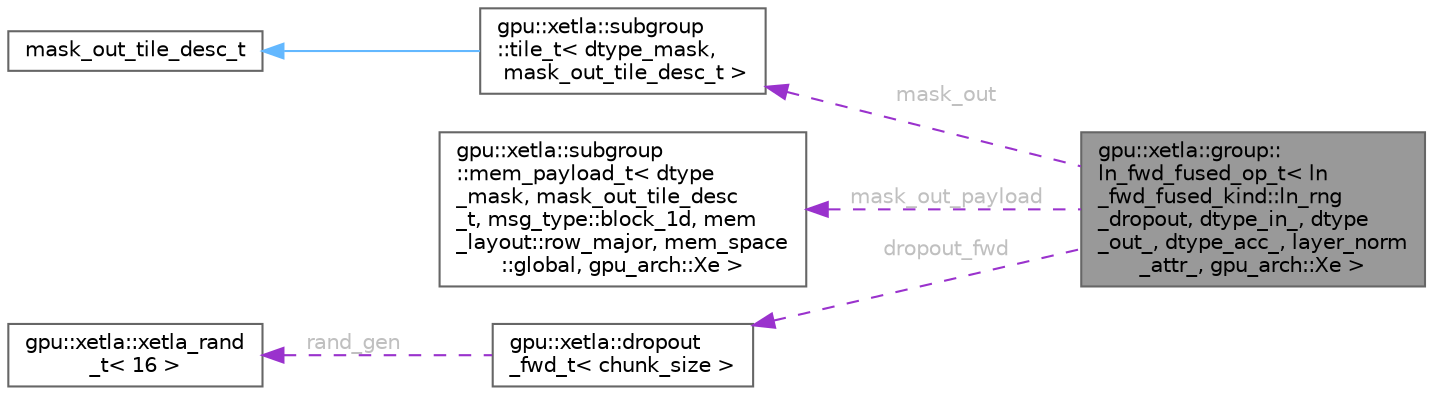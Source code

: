 digraph "gpu::xetla::group::ln_fwd_fused_op_t&lt; ln_fwd_fused_kind::ln_rng_dropout, dtype_in_, dtype_out_, dtype_acc_, layer_norm_attr_, gpu_arch::Xe &gt;"
{
 // LATEX_PDF_SIZE
  bgcolor="transparent";
  edge [fontname=Helvetica,fontsize=10,labelfontname=Helvetica,labelfontsize=10];
  node [fontname=Helvetica,fontsize=10,shape=box,height=0.2,width=0.4];
  rankdir="LR";
  Node1 [id="Node000001",label="gpu::xetla::group::\lln_fwd_fused_op_t\< ln\l_fwd_fused_kind::ln_rng\l_dropout, dtype_in_, dtype\l_out_, dtype_acc_, layer_norm\l_attr_, gpu_arch::Xe \>",height=0.2,width=0.4,color="gray40", fillcolor="grey60", style="filled", fontcolor="black",tooltip=" "];
  Node2 -> Node1 [id="edge1_Node000001_Node000002",dir="back",color="darkorchid3",style="dashed",tooltip=" ",label=" mask_out",fontcolor="grey" ];
  Node2 [id="Node000002",label="gpu::xetla::subgroup\l::tile_t\< dtype_mask,\l mask_out_tile_desc_t \>",height=0.2,width=0.4,color="gray40", fillcolor="white", style="filled",URL="$structgpu_1_1xetla_1_1subgroup_1_1tile__t.html",tooltip=" "];
  Node3 -> Node2 [id="edge2_Node000002_Node000003",dir="back",color="steelblue1",style="solid",tooltip=" "];
  Node3 [id="Node000003",label="mask_out_tile_desc_t",height=0.2,width=0.4,color="gray40", fillcolor="white", style="filled",tooltip=" "];
  Node4 -> Node1 [id="edge3_Node000001_Node000004",dir="back",color="darkorchid3",style="dashed",tooltip=" ",label=" mask_out_payload",fontcolor="grey" ];
  Node4 [id="Node000004",label="gpu::xetla::subgroup\l::mem_payload_t\< dtype\l_mask, mask_out_tile_desc\l_t, msg_type::block_1d, mem\l_layout::row_major, mem_space\l::global, gpu_arch::Xe \>",height=0.2,width=0.4,color="gray40", fillcolor="white", style="filled",URL="$structgpu_1_1xetla_1_1subgroup_1_1mem__payload__t.html",tooltip=" "];
  Node5 -> Node1 [id="edge4_Node000001_Node000005",dir="back",color="darkorchid3",style="dashed",tooltip=" ",label=" dropout_fwd",fontcolor="grey" ];
  Node5 [id="Node000005",label="gpu::xetla::dropout\l_fwd_t\< chunk_size \>",height=0.2,width=0.4,color="gray40", fillcolor="white", style="filled",URL="$structgpu_1_1xetla_1_1dropout__fwd__t.html",tooltip=" "];
  Node6 -> Node5 [id="edge5_Node000005_Node000006",dir="back",color="darkorchid3",style="dashed",tooltip=" ",label=" rand_gen",fontcolor="grey" ];
  Node6 [id="Node000006",label="gpu::xetla::xetla_rand\l_t\< 16 \>",height=0.2,width=0.4,color="gray40", fillcolor="white", style="filled",URL="$structgpu_1_1xetla_1_1xetla__rand__t.html",tooltip=" "];
}
